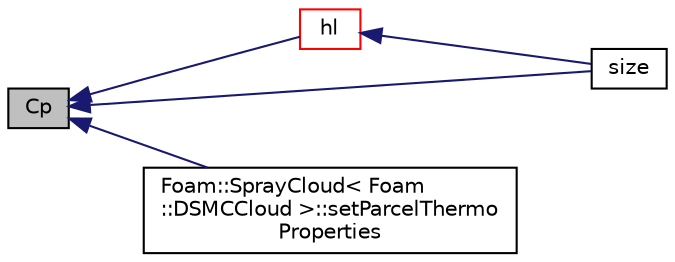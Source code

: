 digraph "Cp"
{
  bgcolor="transparent";
  edge [fontname="Helvetica",fontsize="10",labelfontname="Helvetica",labelfontsize="10"];
  node [fontname="Helvetica",fontsize="10",shape=record];
  rankdir="LR";
  Node902 [label="Cp",height=0.2,width=0.4,color="black", fillcolor="grey75", style="filled", fontcolor="black"];
  Node902 -> Node903 [dir="back",color="midnightblue",fontsize="10",style="solid",fontname="Helvetica"];
  Node903 [label="hl",height=0.2,width=0.4,color="red",URL="$a31177.html#ae6e5072870533ec5e3896b5b105ce4b7",tooltip="Calculate the mixture latent heat [J/kg]. "];
  Node903 -> Node906 [dir="back",color="midnightblue",fontsize="10",style="solid",fontname="Helvetica"];
  Node906 [label="size",height=0.2,width=0.4,color="black",URL="$a31177.html#a9facbf0a118d395c89884e45a5ca4e4b",tooltip="Return the number of liquids in the mixture. "];
  Node902 -> Node909 [dir="back",color="midnightblue",fontsize="10",style="solid",fontname="Helvetica"];
  Node909 [label="Foam::SprayCloud\< Foam\l::DSMCCloud \>::setParcelThermo\lProperties",height=0.2,width=0.4,color="black",URL="$a25661.html#a3b7f36d51838109c584a2ae57c525d57",tooltip="Set parcel thermo properties. "];
  Node902 -> Node906 [dir="back",color="midnightblue",fontsize="10",style="solid",fontname="Helvetica"];
}
